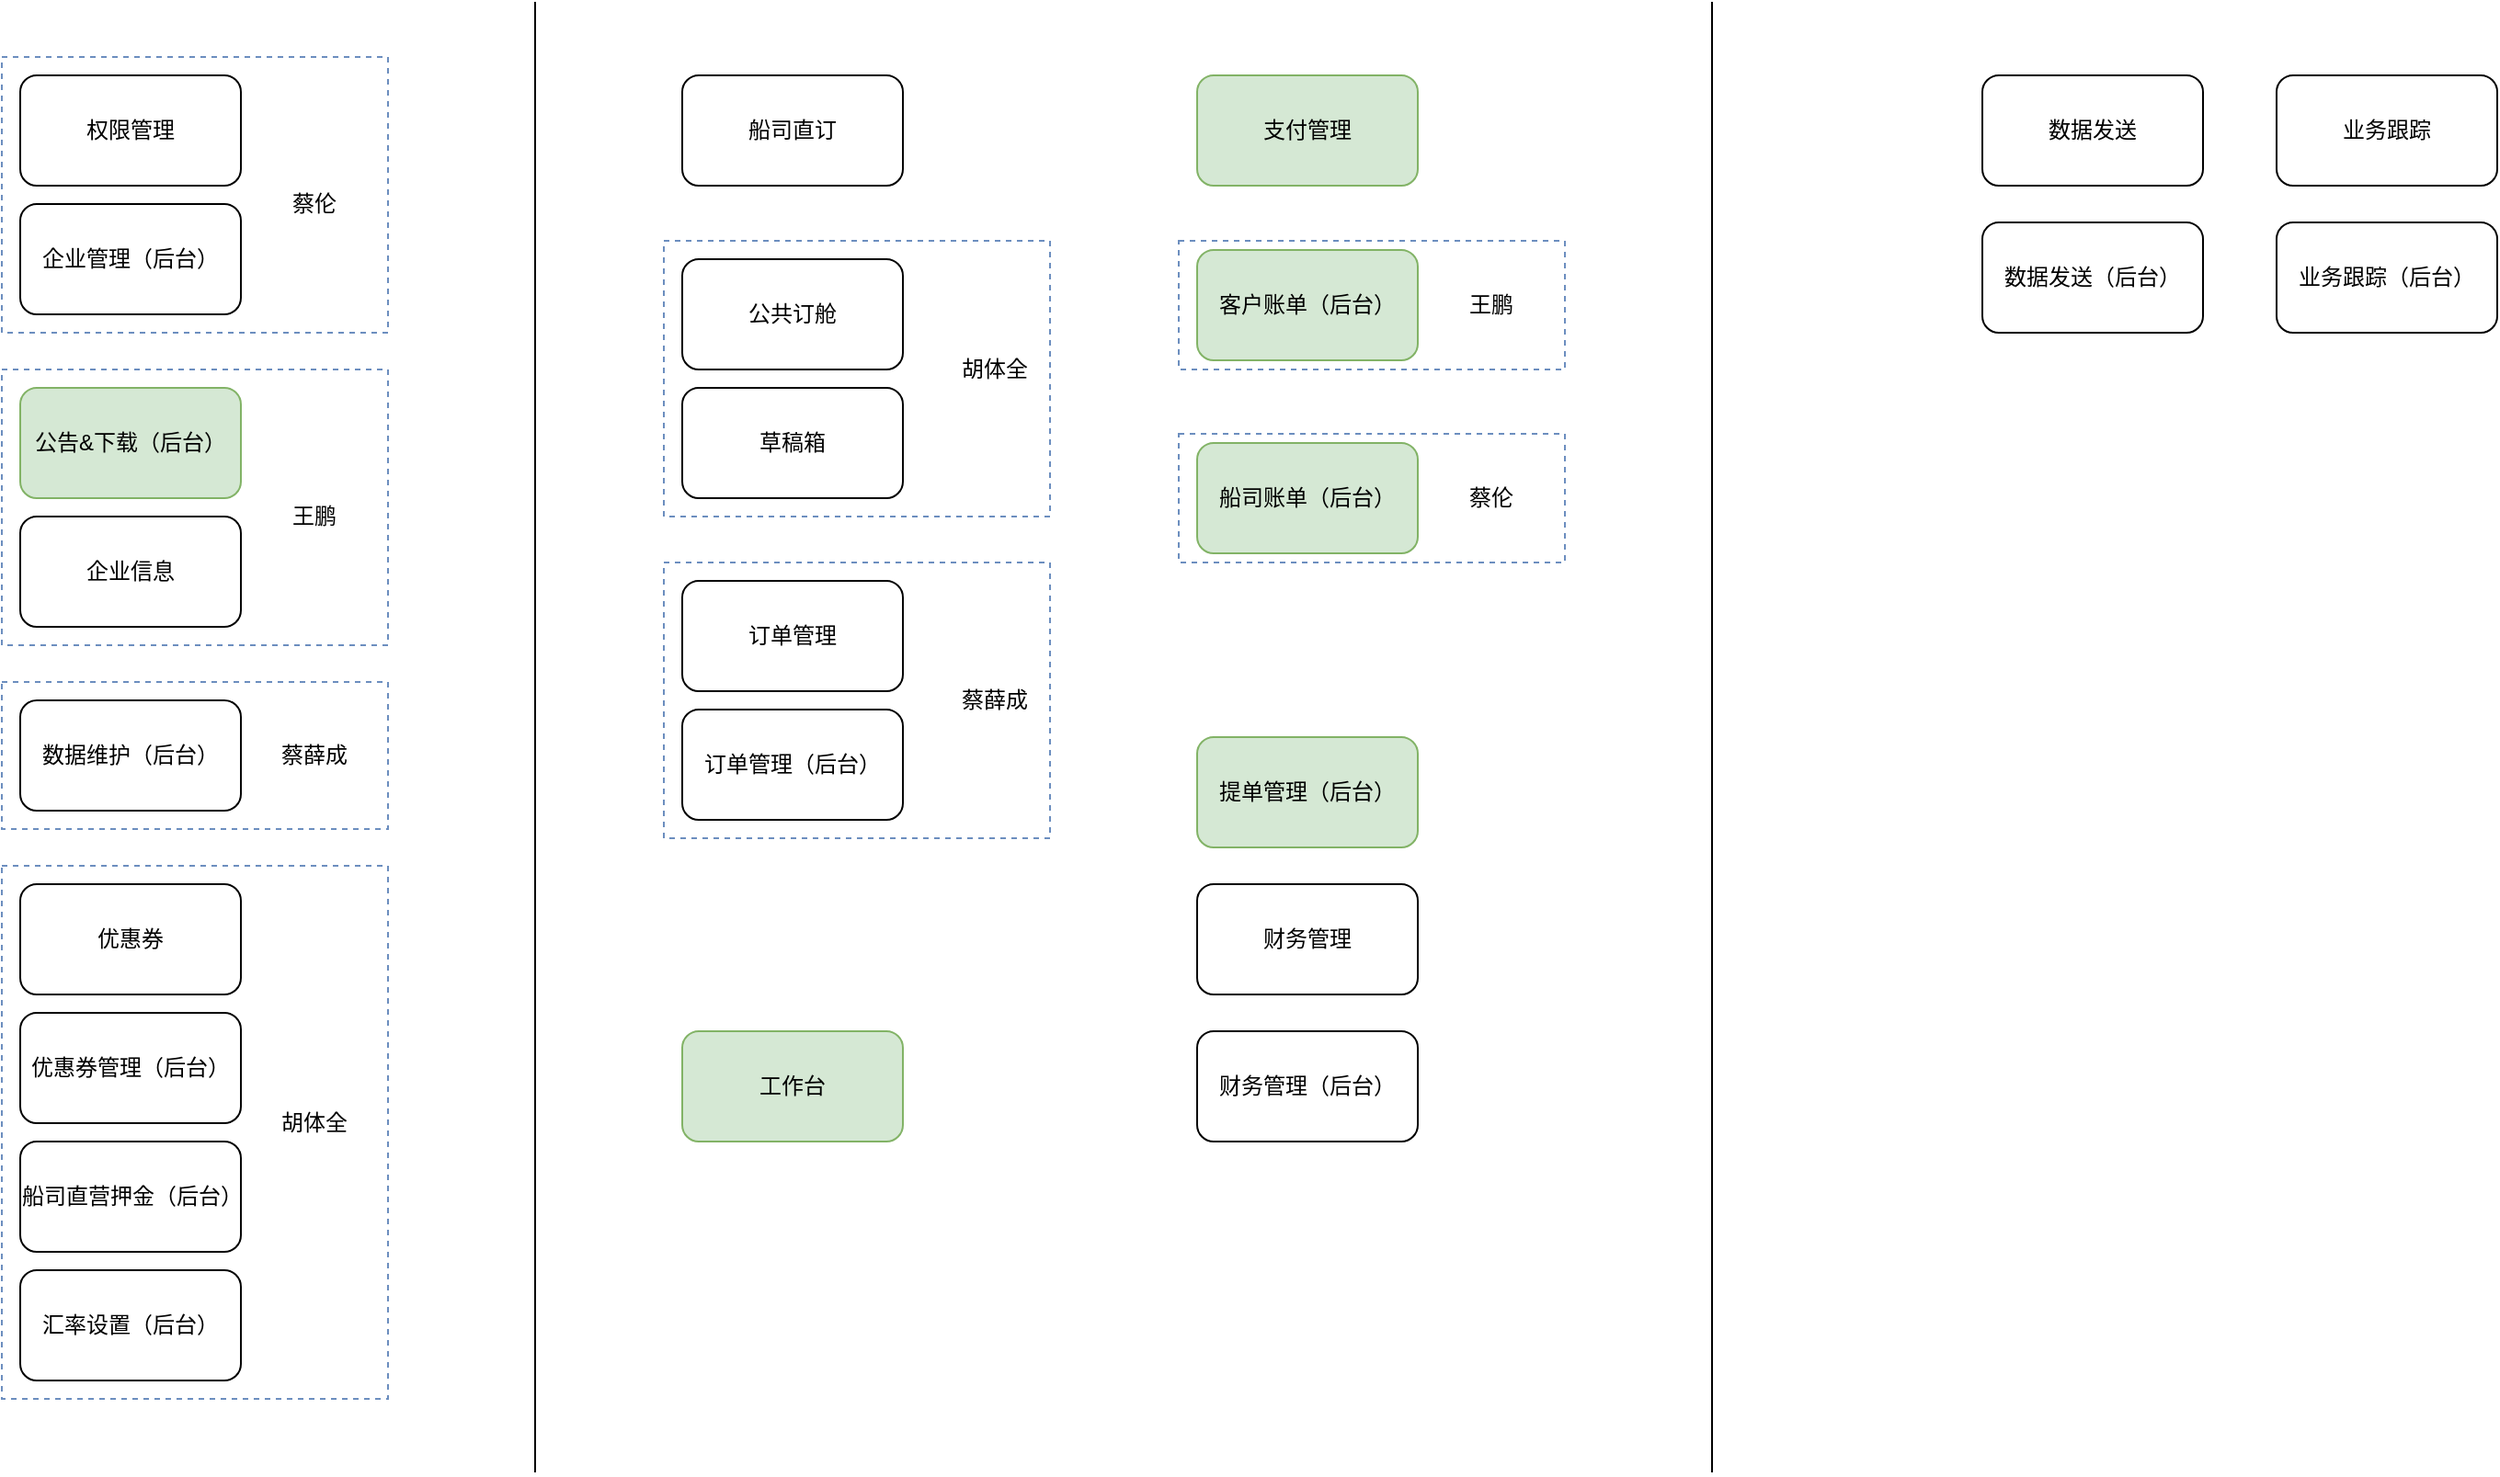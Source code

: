 <mxfile version="13.6.4" type="github">
  <diagram id="qM7zH2VK6SOklaK1zIwN" name="第 1 页">
    <mxGraphModel dx="1347" dy="786" grid="1" gridSize="10" guides="1" tooltips="1" connect="1" arrows="1" fold="1" page="1" pageScale="1" pageWidth="827" pageHeight="1169" math="0" shadow="0">
      <root>
        <mxCell id="0" />
        <mxCell id="1" parent="0" />
        <mxCell id="JZAlcDI6cu9ddxSg3-Fe-11" value="" style="rounded=0;whiteSpace=wrap;html=1;dashed=1;strokeColor=#6c8ebf;fillColor=none;" vertex="1" parent="1">
          <mxGeometry x="30" y="510" width="210" height="290" as="geometry" />
        </mxCell>
        <mxCell id="JZAlcDI6cu9ddxSg3-Fe-10" value="" style="rounded=0;whiteSpace=wrap;html=1;dashed=1;strokeColor=#6c8ebf;fillColor=none;" vertex="1" parent="1">
          <mxGeometry x="30" y="240" width="210" height="150" as="geometry" />
        </mxCell>
        <mxCell id="JZAlcDI6cu9ddxSg3-Fe-8" value="" style="rounded=0;whiteSpace=wrap;html=1;dashed=1;strokeColor=#6c8ebf;fillColor=none;" vertex="1" parent="1">
          <mxGeometry x="390" y="345" width="210" height="150" as="geometry" />
        </mxCell>
        <mxCell id="JZAlcDI6cu9ddxSg3-Fe-7" value="" style="rounded=0;whiteSpace=wrap;html=1;dashed=1;strokeColor=#6c8ebf;fillColor=none;" vertex="1" parent="1">
          <mxGeometry x="390" y="170" width="210" height="150" as="geometry" />
        </mxCell>
        <mxCell id="JZAlcDI6cu9ddxSg3-Fe-9" value="" style="rounded=0;whiteSpace=wrap;html=1;dashed=1;strokeColor=#6c8ebf;fillColor=none;" vertex="1" parent="1">
          <mxGeometry x="30" y="70" width="210" height="150" as="geometry" />
        </mxCell>
        <mxCell id="wTuEOeGn5ab0nwvOv3BD-26" value="&lt;span&gt;权限管理&lt;/span&gt;" style="rounded=1;whiteSpace=wrap;html=1;" parent="1" vertex="1">
          <mxGeometry x="40" y="80" width="120" height="60" as="geometry" />
        </mxCell>
        <mxCell id="wTuEOeGn5ab0nwvOv3BD-27" value="企业管理（后台）" style="rounded=1;whiteSpace=wrap;html=1;" parent="1" vertex="1">
          <mxGeometry x="40" y="150" width="120" height="60" as="geometry" />
        </mxCell>
        <mxCell id="wTuEOeGn5ab0nwvOv3BD-28" value="公告&amp;amp;下载（后台）" style="rounded=1;whiteSpace=wrap;html=1;fillColor=#d5e8d4;strokeColor=#82b366;" parent="1" vertex="1">
          <mxGeometry x="40" y="250" width="120" height="60" as="geometry" />
        </mxCell>
        <mxCell id="wTuEOeGn5ab0nwvOv3BD-29" value="企业信息" style="rounded=1;whiteSpace=wrap;html=1;" parent="1" vertex="1">
          <mxGeometry x="40" y="320" width="120" height="60" as="geometry" />
        </mxCell>
        <mxCell id="wTuEOeGn5ab0nwvOv3BD-31" value="数据维护（后台）" style="rounded=1;whiteSpace=wrap;html=1;" parent="1" vertex="1">
          <mxGeometry x="40" y="420" width="120" height="60" as="geometry" />
        </mxCell>
        <mxCell id="wTuEOeGn5ab0nwvOv3BD-32" value="汇率设置（后台）" style="rounded=1;whiteSpace=wrap;html=1;" parent="1" vertex="1">
          <mxGeometry x="40" y="730" width="120" height="60" as="geometry" />
        </mxCell>
        <mxCell id="wTuEOeGn5ab0nwvOv3BD-34" value="优惠券" style="rounded=1;whiteSpace=wrap;html=1;" parent="1" vertex="1">
          <mxGeometry x="40" y="520" width="120" height="60" as="geometry" />
        </mxCell>
        <mxCell id="wTuEOeGn5ab0nwvOv3BD-35" value="优惠券管理（后台）" style="rounded=1;whiteSpace=wrap;html=1;" parent="1" vertex="1">
          <mxGeometry x="40" y="590" width="120" height="60" as="geometry" />
        </mxCell>
        <mxCell id="wTuEOeGn5ab0nwvOv3BD-36" value="船司直营押金（后台）" style="rounded=1;whiteSpace=wrap;html=1;" parent="1" vertex="1">
          <mxGeometry x="40" y="660" width="120" height="60" as="geometry" />
        </mxCell>
        <mxCell id="wTuEOeGn5ab0nwvOv3BD-37" value="船司直订" style="rounded=1;whiteSpace=wrap;html=1;" parent="1" vertex="1">
          <mxGeometry x="400" y="80" width="120" height="60" as="geometry" />
        </mxCell>
        <mxCell id="wTuEOeGn5ab0nwvOv3BD-38" value="公共订舱" style="rounded=1;whiteSpace=wrap;html=1;" parent="1" vertex="1">
          <mxGeometry x="400" y="180" width="120" height="60" as="geometry" />
        </mxCell>
        <mxCell id="wTuEOeGn5ab0nwvOv3BD-39" value="草稿箱" style="rounded=1;whiteSpace=wrap;html=1;" parent="1" vertex="1">
          <mxGeometry x="400" y="250" width="120" height="60" as="geometry" />
        </mxCell>
        <mxCell id="wTuEOeGn5ab0nwvOv3BD-40" value="订单管理" style="rounded=1;whiteSpace=wrap;html=1;" parent="1" vertex="1">
          <mxGeometry x="400" y="355" width="120" height="60" as="geometry" />
        </mxCell>
        <mxCell id="wTuEOeGn5ab0nwvOv3BD-41" value="订单管理（后台）" style="rounded=1;whiteSpace=wrap;html=1;" parent="1" vertex="1">
          <mxGeometry x="400" y="425" width="120" height="60" as="geometry" />
        </mxCell>
        <mxCell id="wTuEOeGn5ab0nwvOv3BD-43" value="支付管理" style="rounded=1;whiteSpace=wrap;html=1;fillColor=#d5e8d4;strokeColor=#82b366;" parent="1" vertex="1">
          <mxGeometry x="680" y="80" width="120" height="60" as="geometry" />
        </mxCell>
        <mxCell id="wTuEOeGn5ab0nwvOv3BD-44" value="客户账单（后台）" style="rounded=1;whiteSpace=wrap;html=1;fillColor=#d5e8d4;strokeColor=#82b366;" parent="1" vertex="1">
          <mxGeometry x="680" y="175" width="120" height="60" as="geometry" />
        </mxCell>
        <mxCell id="wTuEOeGn5ab0nwvOv3BD-45" value="船司账单（后台）" style="rounded=1;whiteSpace=wrap;html=1;fillColor=#d5e8d4;strokeColor=#82b366;" parent="1" vertex="1">
          <mxGeometry x="680" y="280" width="120" height="60" as="geometry" />
        </mxCell>
        <mxCell id="wTuEOeGn5ab0nwvOv3BD-46" value="提单管理（后台）" style="rounded=1;whiteSpace=wrap;html=1;fillColor=#d5e8d4;strokeColor=#82b366;" parent="1" vertex="1">
          <mxGeometry x="680" y="440" width="120" height="60" as="geometry" />
        </mxCell>
        <mxCell id="wTuEOeGn5ab0nwvOv3BD-47" value="财务管理" style="rounded=1;whiteSpace=wrap;html=1;" parent="1" vertex="1">
          <mxGeometry x="680" y="520" width="120" height="60" as="geometry" />
        </mxCell>
        <mxCell id="wTuEOeGn5ab0nwvOv3BD-48" value="财务管理（后台）" style="rounded=1;whiteSpace=wrap;html=1;" parent="1" vertex="1">
          <mxGeometry x="680" y="600" width="120" height="60" as="geometry" />
        </mxCell>
        <mxCell id="wTuEOeGn5ab0nwvOv3BD-50" value="工作台" style="rounded=1;whiteSpace=wrap;html=1;fillColor=#d5e8d4;strokeColor=#82b366;" parent="1" vertex="1">
          <mxGeometry x="400" y="600" width="120" height="60" as="geometry" />
        </mxCell>
        <mxCell id="wTuEOeGn5ab0nwvOv3BD-51" value="数据发送" style="rounded=1;whiteSpace=wrap;html=1;" parent="1" vertex="1">
          <mxGeometry x="1107" y="80" width="120" height="60" as="geometry" />
        </mxCell>
        <mxCell id="wTuEOeGn5ab0nwvOv3BD-52" value="数据发送（后台）" style="rounded=1;whiteSpace=wrap;html=1;" parent="1" vertex="1">
          <mxGeometry x="1107" y="160" width="120" height="60" as="geometry" />
        </mxCell>
        <mxCell id="wTuEOeGn5ab0nwvOv3BD-53" value="业务跟踪" style="rounded=1;whiteSpace=wrap;html=1;" parent="1" vertex="1">
          <mxGeometry x="1267" y="80" width="120" height="60" as="geometry" />
        </mxCell>
        <mxCell id="wTuEOeGn5ab0nwvOv3BD-54" value="业务跟踪（后台）" style="rounded=1;whiteSpace=wrap;html=1;" parent="1" vertex="1">
          <mxGeometry x="1267" y="160" width="120" height="60" as="geometry" />
        </mxCell>
        <mxCell id="lHgJrM9GK9NqjRGaK13C-13" value="蔡伦" style="text;html=1;strokeColor=none;fillColor=none;align=center;verticalAlign=middle;whiteSpace=wrap;rounded=0;" parent="1" vertex="1">
          <mxGeometry x="180" y="140" width="40" height="20" as="geometry" />
        </mxCell>
        <mxCell id="lHgJrM9GK9NqjRGaK13C-14" value="王鹏" style="text;html=1;strokeColor=none;fillColor=none;align=center;verticalAlign=middle;whiteSpace=wrap;rounded=0;" parent="1" vertex="1">
          <mxGeometry x="180" y="310" width="40" height="20" as="geometry" />
        </mxCell>
        <mxCell id="lHgJrM9GK9NqjRGaK13C-15" value="蔡薛成" style="text;html=1;strokeColor=none;fillColor=none;align=center;verticalAlign=middle;whiteSpace=wrap;rounded=0;" parent="1" vertex="1">
          <mxGeometry x="175" y="440" width="50" height="20" as="geometry" />
        </mxCell>
        <mxCell id="lHgJrM9GK9NqjRGaK13C-16" value="胡体全" style="text;html=1;strokeColor=none;fillColor=none;align=center;verticalAlign=middle;whiteSpace=wrap;rounded=0;" parent="1" vertex="1">
          <mxGeometry x="175" y="640" width="50" height="20" as="geometry" />
        </mxCell>
        <mxCell id="JZAlcDI6cu9ddxSg3-Fe-1" value="胡体全" style="text;html=1;strokeColor=none;fillColor=none;align=center;verticalAlign=middle;whiteSpace=wrap;rounded=0;" vertex="1" parent="1">
          <mxGeometry x="550" y="230" width="40" height="20" as="geometry" />
        </mxCell>
        <mxCell id="JZAlcDI6cu9ddxSg3-Fe-5" value="蔡薛成" style="text;html=1;strokeColor=none;fillColor=none;align=center;verticalAlign=middle;whiteSpace=wrap;rounded=0;" vertex="1" parent="1">
          <mxGeometry x="550" y="410" width="40" height="20" as="geometry" />
        </mxCell>
        <mxCell id="JZAlcDI6cu9ddxSg3-Fe-13" value="" style="rounded=0;whiteSpace=wrap;html=1;dashed=1;strokeColor=#6c8ebf;fillColor=none;" vertex="1" parent="1">
          <mxGeometry x="30" y="410" width="210" height="80" as="geometry" />
        </mxCell>
        <mxCell id="JZAlcDI6cu9ddxSg3-Fe-14" value="" style="rounded=0;whiteSpace=wrap;html=1;dashed=1;strokeColor=#6c8ebf;fillColor=none;" vertex="1" parent="1">
          <mxGeometry x="670" y="170" width="210" height="70" as="geometry" />
        </mxCell>
        <mxCell id="JZAlcDI6cu9ddxSg3-Fe-15" value="" style="rounded=0;whiteSpace=wrap;html=1;dashed=1;strokeColor=#6c8ebf;fillColor=none;" vertex="1" parent="1">
          <mxGeometry x="670" y="275" width="210" height="70" as="geometry" />
        </mxCell>
        <mxCell id="JZAlcDI6cu9ddxSg3-Fe-16" value="王鹏" style="text;html=1;strokeColor=none;fillColor=none;align=center;verticalAlign=middle;whiteSpace=wrap;rounded=0;" vertex="1" parent="1">
          <mxGeometry x="820" y="195" width="40" height="20" as="geometry" />
        </mxCell>
        <mxCell id="JZAlcDI6cu9ddxSg3-Fe-17" value="蔡伦" style="text;html=1;strokeColor=none;fillColor=none;align=center;verticalAlign=middle;whiteSpace=wrap;rounded=0;" vertex="1" parent="1">
          <mxGeometry x="820" y="300" width="40" height="20" as="geometry" />
        </mxCell>
        <mxCell id="JZAlcDI6cu9ddxSg3-Fe-18" value="" style="endArrow=none;html=1;" edge="1" parent="1">
          <mxGeometry width="50" height="50" relative="1" as="geometry">
            <mxPoint x="320" y="840" as="sourcePoint" />
            <mxPoint x="320" y="40" as="targetPoint" />
          </mxGeometry>
        </mxCell>
        <mxCell id="JZAlcDI6cu9ddxSg3-Fe-19" value="" style="endArrow=none;html=1;" edge="1" parent="1">
          <mxGeometry width="50" height="50" relative="1" as="geometry">
            <mxPoint x="960" y="840" as="sourcePoint" />
            <mxPoint x="960" y="40" as="targetPoint" />
          </mxGeometry>
        </mxCell>
      </root>
    </mxGraphModel>
  </diagram>
</mxfile>
